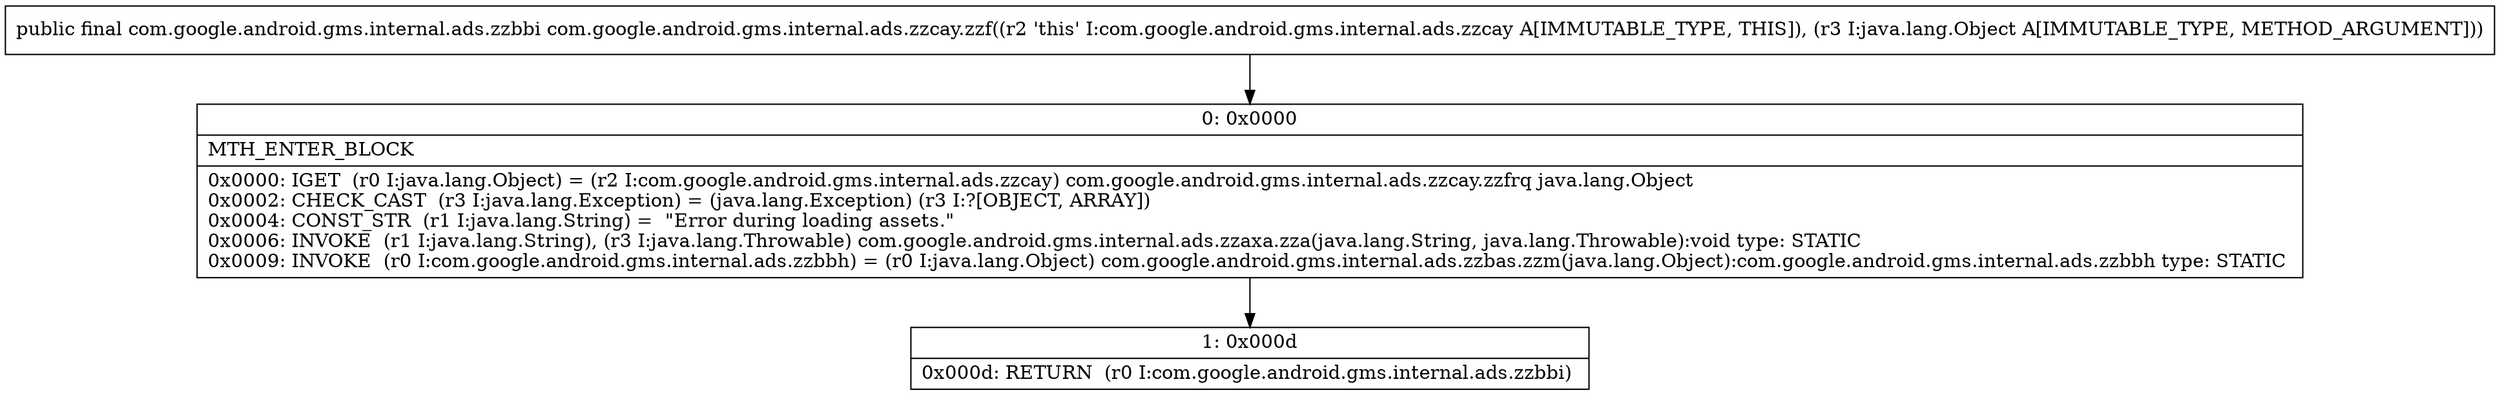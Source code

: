 digraph "CFG forcom.google.android.gms.internal.ads.zzcay.zzf(Ljava\/lang\/Object;)Lcom\/google\/android\/gms\/internal\/ads\/zzbbi;" {
Node_0 [shape=record,label="{0\:\ 0x0000|MTH_ENTER_BLOCK\l|0x0000: IGET  (r0 I:java.lang.Object) = (r2 I:com.google.android.gms.internal.ads.zzcay) com.google.android.gms.internal.ads.zzcay.zzfrq java.lang.Object \l0x0002: CHECK_CAST  (r3 I:java.lang.Exception) = (java.lang.Exception) (r3 I:?[OBJECT, ARRAY]) \l0x0004: CONST_STR  (r1 I:java.lang.String) =  \"Error during loading assets.\" \l0x0006: INVOKE  (r1 I:java.lang.String), (r3 I:java.lang.Throwable) com.google.android.gms.internal.ads.zzaxa.zza(java.lang.String, java.lang.Throwable):void type: STATIC \l0x0009: INVOKE  (r0 I:com.google.android.gms.internal.ads.zzbbh) = (r0 I:java.lang.Object) com.google.android.gms.internal.ads.zzbas.zzm(java.lang.Object):com.google.android.gms.internal.ads.zzbbh type: STATIC \l}"];
Node_1 [shape=record,label="{1\:\ 0x000d|0x000d: RETURN  (r0 I:com.google.android.gms.internal.ads.zzbbi) \l}"];
MethodNode[shape=record,label="{public final com.google.android.gms.internal.ads.zzbbi com.google.android.gms.internal.ads.zzcay.zzf((r2 'this' I:com.google.android.gms.internal.ads.zzcay A[IMMUTABLE_TYPE, THIS]), (r3 I:java.lang.Object A[IMMUTABLE_TYPE, METHOD_ARGUMENT])) }"];
MethodNode -> Node_0;
Node_0 -> Node_1;
}


